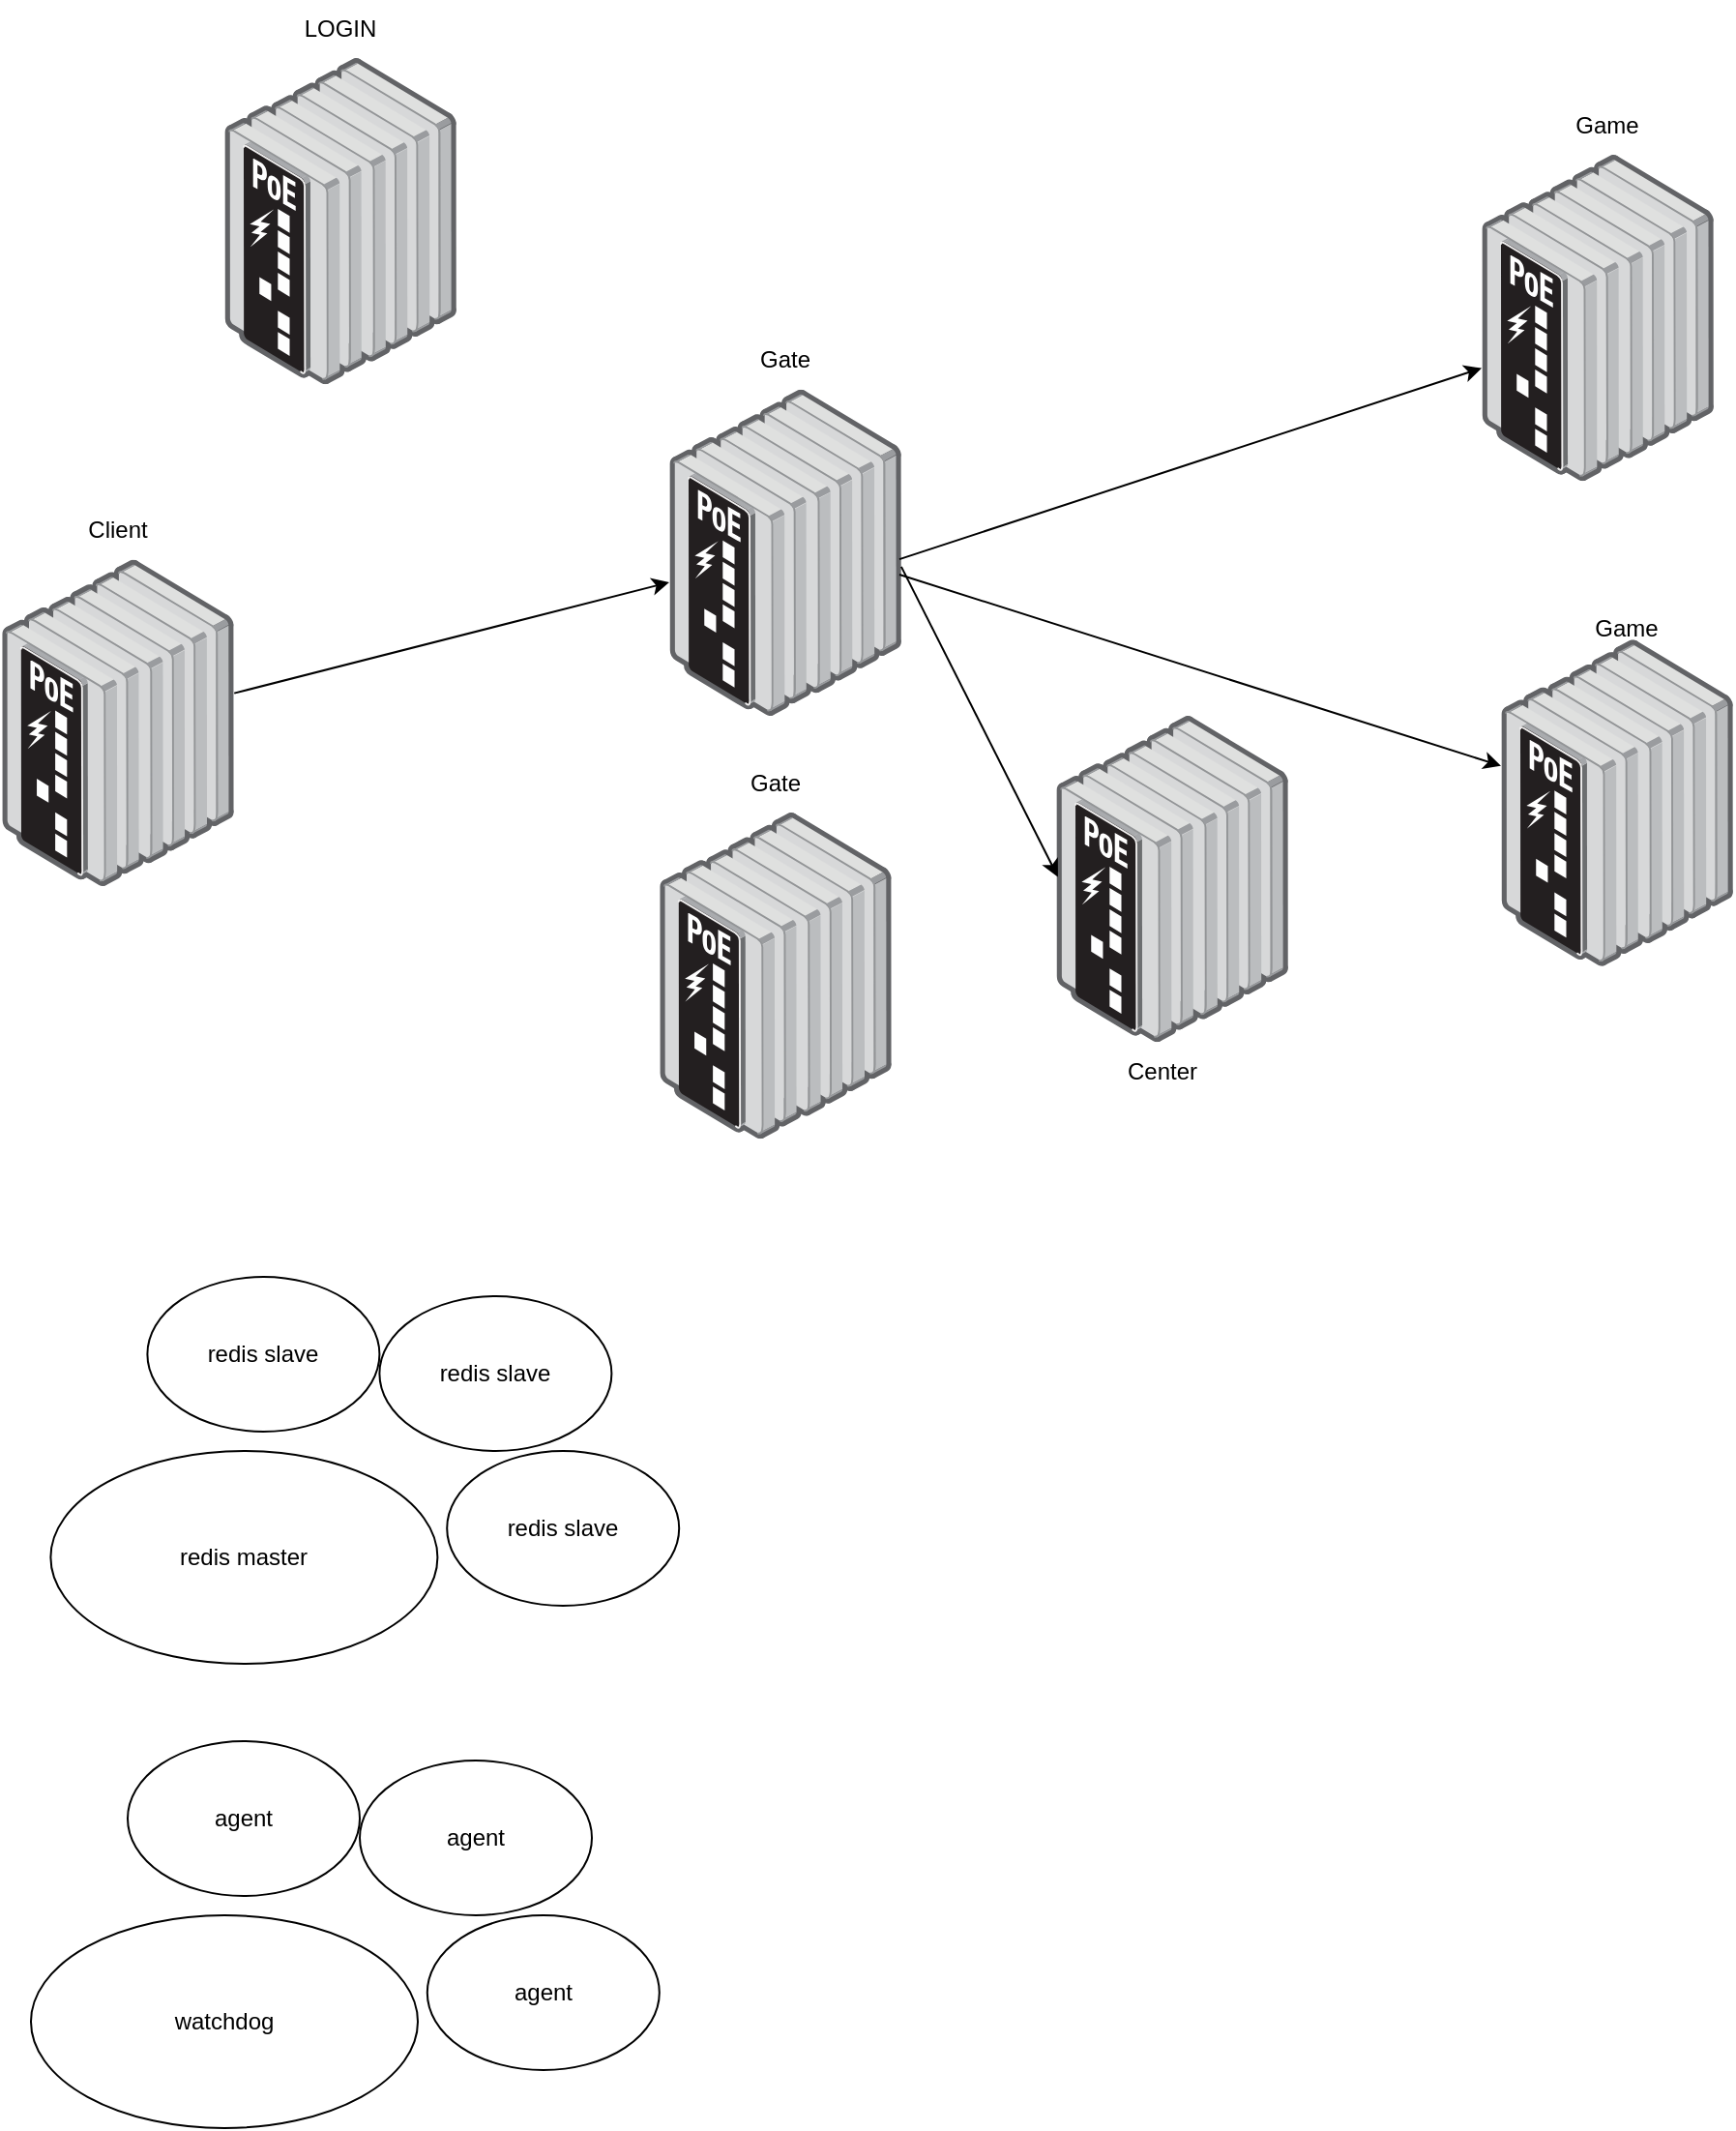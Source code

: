 <mxfile version="13.10.0" type="embed">
    <diagram id="k4Jd2P2Ac0SRAA9ePXXa" name="第 1 页">
        <mxGraphModel dx="1148" dy="1959" grid="1" gridSize="10" guides="1" tooltips="1" connect="1" arrows="1" fold="1" page="1" pageScale="1" pageWidth="827" pageHeight="1169" math="0" shadow="0">
            <root>
                <mxCell id="0"/>
                <mxCell id="1" parent="0"/>
                <mxCell id="8" value="" style="points=[];aspect=fixed;html=1;align=center;shadow=0;dashed=0;image;image=img/lib/allied_telesis/switch/Industrial_Ethernet_IE200_POE.svg;" parent="1" vertex="1">
                    <mxGeometry x="220" y="-50" width="120.2" height="168.64" as="geometry"/>
                </mxCell>
                <mxCell id="9" value="LOGIN" style="text;html=1;strokeColor=none;fillColor=none;align=center;verticalAlign=middle;whiteSpace=wrap;rounded=0;" parent="1" vertex="1">
                    <mxGeometry x="225.1" y="-80" width="110" height="30" as="geometry"/>
                </mxCell>
                <mxCell id="10" value="" style="points=[];aspect=fixed;html=1;align=center;shadow=0;dashed=0;image;image=img/lib/allied_telesis/switch/Industrial_Ethernet_IE200_POE.svg;" parent="1" vertex="1">
                    <mxGeometry x="450" y="121.36" width="120.2" height="168.64" as="geometry"/>
                </mxCell>
                <mxCell id="11" value="Gate" style="text;html=1;strokeColor=none;fillColor=none;align=center;verticalAlign=middle;whiteSpace=wrap;rounded=0;" parent="1" vertex="1">
                    <mxGeometry x="455.1" y="91.36" width="110" height="30" as="geometry"/>
                </mxCell>
                <mxCell id="12" value="" style="points=[];aspect=fixed;html=1;align=center;shadow=0;dashed=0;image;image=img/lib/allied_telesis/switch/Industrial_Ethernet_IE200_POE.svg;" parent="1" vertex="1">
                    <mxGeometry x="444.9" y="340" width="120.2" height="168.64" as="geometry"/>
                </mxCell>
                <mxCell id="13" value="Gate" style="text;html=1;strokeColor=none;fillColor=none;align=center;verticalAlign=middle;whiteSpace=wrap;rounded=0;" parent="1" vertex="1">
                    <mxGeometry x="450" y="310" width="110" height="30" as="geometry"/>
                </mxCell>
                <mxCell id="16" value="" style="points=[];aspect=fixed;html=1;align=center;shadow=0;dashed=0;image;image=img/lib/allied_telesis/switch/Industrial_Ethernet_IE200_POE.svg;" parent="1" vertex="1">
                    <mxGeometry x="870" y="7.105e-15" width="120.2" height="168.64" as="geometry"/>
                </mxCell>
                <mxCell id="17" value="Game" style="text;html=1;strokeColor=none;fillColor=none;align=center;verticalAlign=middle;whiteSpace=wrap;rounded=0;" parent="1" vertex="1">
                    <mxGeometry x="880.2" y="-30.0" width="110" height="30" as="geometry"/>
                </mxCell>
                <mxCell id="18" value="" style="points=[];aspect=fixed;html=1;align=center;shadow=0;dashed=0;image;image=img/lib/allied_telesis/switch/Industrial_Ethernet_IE200_POE.svg;" parent="1" vertex="1">
                    <mxGeometry x="880" y="250.68" width="120.2" height="168.64" as="geometry"/>
                </mxCell>
                <mxCell id="19" value="Game" style="text;html=1;strokeColor=none;fillColor=none;align=center;verticalAlign=middle;whiteSpace=wrap;rounded=0;" parent="1" vertex="1">
                    <mxGeometry x="890.2" y="230" width="110" height="30" as="geometry"/>
                </mxCell>
                <mxCell id="20" value="" style="points=[];aspect=fixed;html=1;align=center;shadow=0;dashed=0;image;image=img/lib/allied_telesis/switch/Industrial_Ethernet_IE200_POE.svg;" parent="1" vertex="1">
                    <mxGeometry x="650" y="290" width="120.2" height="168.64" as="geometry"/>
                </mxCell>
                <mxCell id="21" value="Center" style="text;html=1;strokeColor=none;fillColor=none;align=center;verticalAlign=middle;whiteSpace=wrap;rounded=0;" parent="1" vertex="1">
                    <mxGeometry x="650" y="458.64" width="110" height="30" as="geometry"/>
                </mxCell>
                <mxCell id="22" value="" style="points=[];aspect=fixed;html=1;align=center;shadow=0;dashed=0;image;image=img/lib/allied_telesis/switch/Industrial_Ethernet_IE200_POE.svg;" parent="1" vertex="1">
                    <mxGeometry x="104.9" y="209.32" width="120.2" height="168.64" as="geometry"/>
                </mxCell>
                <mxCell id="23" value="Client" style="text;html=1;strokeColor=none;fillColor=none;align=center;verticalAlign=middle;whiteSpace=wrap;rounded=0;" parent="1" vertex="1">
                    <mxGeometry x="110" y="179.32" width="110" height="30" as="geometry"/>
                </mxCell>
                <mxCell id="24" value="" style="endArrow=classic;html=1;entryX=0;entryY=0.654;entryDx=0;entryDy=0;entryPerimeter=0;exitX=0.99;exitY=0.52;exitDx=0;exitDy=0;exitPerimeter=0;" parent="1" source="10" target="16" edge="1">
                    <mxGeometry width="50" height="50" relative="1" as="geometry">
                        <mxPoint x="540" y="280" as="sourcePoint"/>
                        <mxPoint x="590" y="230" as="targetPoint"/>
                    </mxGeometry>
                </mxCell>
                <mxCell id="25" value="" style="endArrow=classic;html=1;" parent="1" source="22" target="10" edge="1">
                    <mxGeometry width="50" height="50" relative="1" as="geometry">
                        <mxPoint x="260" y="310" as="sourcePoint"/>
                        <mxPoint x="310" y="260" as="targetPoint"/>
                    </mxGeometry>
                </mxCell>
                <mxCell id="26" value="" style="endArrow=classic;html=1;entryX=0.008;entryY=0.494;entryDx=0;entryDy=0;entryPerimeter=0;exitX=0.998;exitY=0.543;exitDx=0;exitDy=0;exitPerimeter=0;" parent="1" source="10" target="20" edge="1">
                    <mxGeometry width="50" height="50" relative="1" as="geometry">
                        <mxPoint x="578.998" y="219.053" as="sourcePoint"/>
                        <mxPoint x="760" y="130.971" as="targetPoint"/>
                    </mxGeometry>
                </mxCell>
                <mxCell id="27" value="" style="endArrow=classic;html=1;exitX=0.99;exitY=0.567;exitDx=0;exitDy=0;exitPerimeter=0;" parent="1" source="10" target="18" edge="1">
                    <mxGeometry width="50" height="50" relative="1" as="geometry">
                        <mxPoint x="579.96" y="222.932" as="sourcePoint"/>
                        <mxPoint x="750.962" y="593.988" as="targetPoint"/>
                    </mxGeometry>
                </mxCell>
                <mxCell id="28" value="agent" style="ellipse;whiteSpace=wrap;html=1;" vertex="1" parent="1">
                    <mxGeometry x="170" y="820" width="120" height="80" as="geometry"/>
                </mxCell>
                <mxCell id="30" value="agent" style="ellipse;whiteSpace=wrap;html=1;" vertex="1" parent="1">
                    <mxGeometry x="290" y="830" width="120" height="80" as="geometry"/>
                </mxCell>
                <mxCell id="31" value="agent" style="ellipse;whiteSpace=wrap;html=1;" vertex="1" parent="1">
                    <mxGeometry x="324.9" y="910" width="120" height="80" as="geometry"/>
                </mxCell>
                <mxCell id="32" value="watchdog" style="ellipse;whiteSpace=wrap;html=1;" vertex="1" parent="1">
                    <mxGeometry x="120" y="910" width="200" height="110" as="geometry"/>
                </mxCell>
                <mxCell id="34" value="redis slave" style="ellipse;whiteSpace=wrap;html=1;" vertex="1" parent="1">
                    <mxGeometry x="180.2" y="580" width="120" height="80" as="geometry"/>
                </mxCell>
                <mxCell id="35" value="redis slave" style="ellipse;whiteSpace=wrap;html=1;" vertex="1" parent="1">
                    <mxGeometry x="300.2" y="590" width="120" height="80" as="geometry"/>
                </mxCell>
                <mxCell id="36" value="redis slave" style="ellipse;whiteSpace=wrap;html=1;" vertex="1" parent="1">
                    <mxGeometry x="335.1" y="670" width="120" height="80" as="geometry"/>
                </mxCell>
                <mxCell id="37" value="redis master" style="ellipse;whiteSpace=wrap;html=1;" vertex="1" parent="1">
                    <mxGeometry x="130.2" y="670" width="200" height="110" as="geometry"/>
                </mxCell>
            </root>
        </mxGraphModel>
    </diagram>
</mxfile>